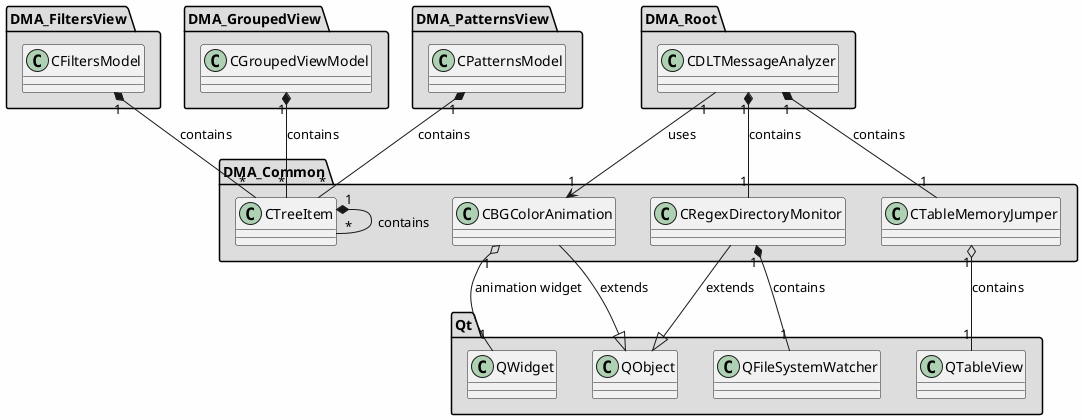 
@startuml

skinparam backgroundColor #FEFEFE
skinparam wrapWidth 600
package "DMA_Common" #DDDDDD
{

class "CBGColorAnimation"
{
}

class "CRegexDirectoryMonitor"
{
}

class "CTableMemoryJumper"
{
}

class "CTreeItem"
{
}

}

package "DMA_FiltersView" #DDDDDD
{

class "CFiltersModel"
{
}

}

package "DMA_GroupedView" #DDDDDD
{

class "CGroupedViewModel"
{
}

}

package "DMA_PatternsView" #DDDDDD
{

class "CPatternsModel"
{
}

}

package "DMA_Root" #DDDDDD
{

class "CDLTMessageAnalyzer"
{
}

}

package "Qt" #DDDDDD
{

class "QFileSystemWatcher"
{
}

class "QObject"
{
}

class "QTableView"
{
}

class "QWidget"
{
}

}

'====================Inheritance section====================
QObject <|-- CBGColorAnimation : extends
QObject <|-- CRegexDirectoryMonitor : extends

'====================Dependencies section====================
CBGColorAnimation "1" o-- "1" QWidget : animation widget
CRegexDirectoryMonitor "1" *-- "1" QFileSystemWatcher : contains
CTableMemoryJumper "1" o-- "1" QTableView : contains
CTreeItem "1" *-- "*" CTreeItem : contains
CFiltersModel "1" *-- "*" CTreeItem : contains
CGroupedViewModel "1" *-- "*" CTreeItem : contains
CPatternsModel "1" *-- "*" CTreeItem : contains
CDLTMessageAnalyzer "1" --> "1" CBGColorAnimation : uses
CDLTMessageAnalyzer "1" *-- "1" CRegexDirectoryMonitor : contains
CDLTMessageAnalyzer "1" *-- "1" CTableMemoryJumper : contains

@enduml